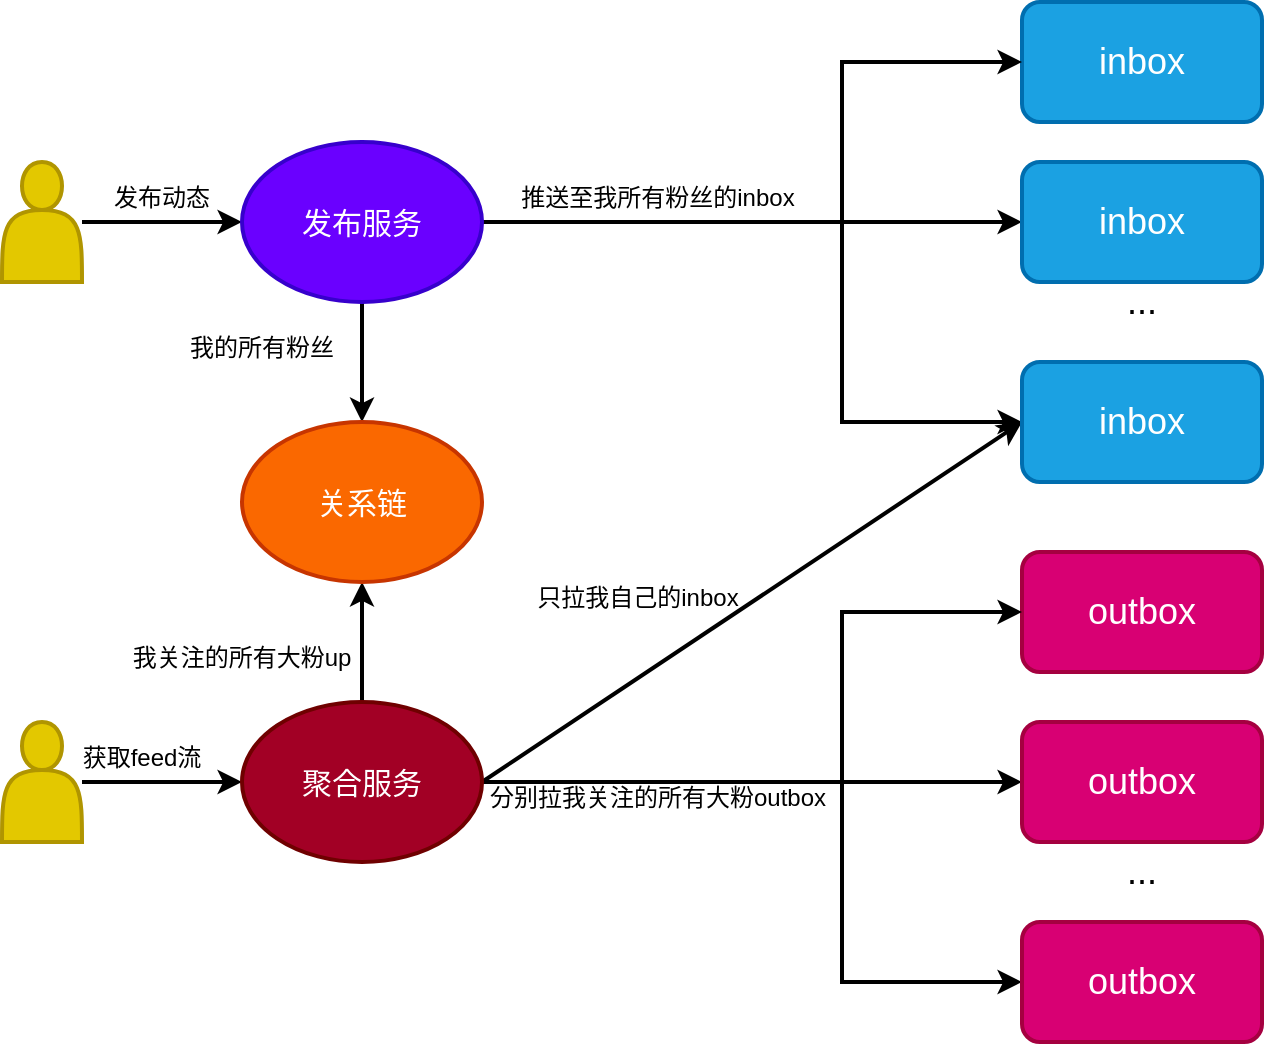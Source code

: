 <mxfile version="21.1.4" type="github">
  <diagram name="第 1 页" id="T4l5YdtfBi07WJmN0s0r">
    <mxGraphModel dx="1434" dy="796" grid="1" gridSize="10" guides="1" tooltips="1" connect="1" arrows="1" fold="1" page="1" pageScale="1" pageWidth="827" pageHeight="1169" math="0" shadow="0">
      <root>
        <mxCell id="0" />
        <mxCell id="1" parent="0" />
        <mxCell id="dN75JIiPyu12IOEwJFPf-1" value="&lt;font style=&quot;font-size: 18px;&quot;&gt;outbox&lt;/font&gt;" style="rounded=1;whiteSpace=wrap;html=1;strokeWidth=2;fillColor=#d80073;fontColor=#ffffff;strokeColor=#A50040;" vertex="1" parent="1">
          <mxGeometry x="570" y="295" width="120" height="60" as="geometry" />
        </mxCell>
        <mxCell id="dN75JIiPyu12IOEwJFPf-2" value="&lt;font style=&quot;font-size: 18px;&quot;&gt;inbox&lt;/font&gt;" style="rounded=1;whiteSpace=wrap;html=1;strokeWidth=2;fillColor=#1ba1e2;fontColor=#ffffff;strokeColor=#006EAF;" vertex="1" parent="1">
          <mxGeometry x="570" y="20" width="120" height="60" as="geometry" />
        </mxCell>
        <mxCell id="dN75JIiPyu12IOEwJFPf-27" style="edgeStyle=orthogonalEdgeStyle;rounded=0;orthogonalLoop=1;jettySize=auto;html=1;entryX=0;entryY=0.5;entryDx=0;entryDy=0;strokeWidth=2;" edge="1" parent="1" source="dN75JIiPyu12IOEwJFPf-3" target="dN75JIiPyu12IOEwJFPf-6">
          <mxGeometry relative="1" as="geometry" />
        </mxCell>
        <mxCell id="dN75JIiPyu12IOEwJFPf-3" value="" style="shape=actor;whiteSpace=wrap;html=1;strokeWidth=2;fillColor=#e3c800;fontColor=#000000;strokeColor=#B09500;" vertex="1" parent="1">
          <mxGeometry x="60" y="100" width="40" height="60" as="geometry" />
        </mxCell>
        <mxCell id="dN75JIiPyu12IOEwJFPf-41" style="edgeStyle=orthogonalEdgeStyle;rounded=0;orthogonalLoop=1;jettySize=auto;html=1;entryX=0;entryY=0.5;entryDx=0;entryDy=0;strokeWidth=2;" edge="1" parent="1" source="dN75JIiPyu12IOEwJFPf-4" target="dN75JIiPyu12IOEwJFPf-7">
          <mxGeometry relative="1" as="geometry" />
        </mxCell>
        <mxCell id="dN75JIiPyu12IOEwJFPf-4" value="" style="shape=actor;whiteSpace=wrap;html=1;strokeWidth=2;fillColor=#e3c800;fontColor=#000000;strokeColor=#B09500;" vertex="1" parent="1">
          <mxGeometry x="60" y="380" width="40" height="60" as="geometry" />
        </mxCell>
        <mxCell id="dN75JIiPyu12IOEwJFPf-18" style="edgeStyle=orthogonalEdgeStyle;rounded=0;orthogonalLoop=1;jettySize=auto;html=1;strokeWidth=2;" edge="1" parent="1" source="dN75JIiPyu12IOEwJFPf-6" target="dN75JIiPyu12IOEwJFPf-8">
          <mxGeometry relative="1" as="geometry">
            <Array as="points">
              <mxPoint x="240" y="220" />
              <mxPoint x="240" y="220" />
            </Array>
          </mxGeometry>
        </mxCell>
        <mxCell id="dN75JIiPyu12IOEwJFPf-29" style="edgeStyle=orthogonalEdgeStyle;rounded=0;orthogonalLoop=1;jettySize=auto;html=1;entryX=0;entryY=0.5;entryDx=0;entryDy=0;strokeWidth=2;" edge="1" parent="1" source="dN75JIiPyu12IOEwJFPf-6" target="dN75JIiPyu12IOEwJFPf-2">
          <mxGeometry relative="1" as="geometry">
            <Array as="points">
              <mxPoint x="480" y="130" />
              <mxPoint x="480" y="50" />
            </Array>
          </mxGeometry>
        </mxCell>
        <mxCell id="dN75JIiPyu12IOEwJFPf-30" style="edgeStyle=orthogonalEdgeStyle;rounded=0;orthogonalLoop=1;jettySize=auto;html=1;entryX=0;entryY=0.5;entryDx=0;entryDy=0;strokeWidth=2;" edge="1" parent="1" source="dN75JIiPyu12IOEwJFPf-6" target="dN75JIiPyu12IOEwJFPf-13">
          <mxGeometry relative="1" as="geometry" />
        </mxCell>
        <mxCell id="dN75JIiPyu12IOEwJFPf-31" style="edgeStyle=orthogonalEdgeStyle;rounded=0;orthogonalLoop=1;jettySize=auto;html=1;entryX=0;entryY=0.5;entryDx=0;entryDy=0;strokeWidth=2;" edge="1" parent="1" target="dN75JIiPyu12IOEwJFPf-14">
          <mxGeometry relative="1" as="geometry">
            <mxPoint x="310" y="130" as="sourcePoint" />
            <Array as="points">
              <mxPoint x="480" y="130" />
              <mxPoint x="480" y="230" />
            </Array>
          </mxGeometry>
        </mxCell>
        <mxCell id="dN75JIiPyu12IOEwJFPf-6" value="&lt;span style=&quot;font-size: 15px;&quot;&gt;发布服务&lt;/span&gt;" style="ellipse;whiteSpace=wrap;html=1;strokeWidth=2;fillColor=#6a00ff;fontColor=#ffffff;strokeColor=#3700CC;" vertex="1" parent="1">
          <mxGeometry x="180" y="90" width="120" height="80" as="geometry" />
        </mxCell>
        <mxCell id="dN75JIiPyu12IOEwJFPf-17" style="edgeStyle=orthogonalEdgeStyle;rounded=0;orthogonalLoop=1;jettySize=auto;html=1;strokeWidth=2;" edge="1" parent="1" source="dN75JIiPyu12IOEwJFPf-7" target="dN75JIiPyu12IOEwJFPf-8">
          <mxGeometry relative="1" as="geometry">
            <Array as="points">
              <mxPoint x="240" y="320" />
              <mxPoint x="240" y="320" />
            </Array>
          </mxGeometry>
        </mxCell>
        <mxCell id="dN75JIiPyu12IOEwJFPf-34" style="edgeStyle=orthogonalEdgeStyle;rounded=0;orthogonalLoop=1;jettySize=auto;html=1;entryX=0;entryY=0.5;entryDx=0;entryDy=0;strokeWidth=2;" edge="1" parent="1" source="dN75JIiPyu12IOEwJFPf-7" target="dN75JIiPyu12IOEwJFPf-10">
          <mxGeometry relative="1" as="geometry" />
        </mxCell>
        <mxCell id="dN75JIiPyu12IOEwJFPf-36" style="edgeStyle=orthogonalEdgeStyle;rounded=0;orthogonalLoop=1;jettySize=auto;html=1;entryX=0;entryY=0.5;entryDx=0;entryDy=0;strokeWidth=2;" edge="1" parent="1" source="dN75JIiPyu12IOEwJFPf-7" target="dN75JIiPyu12IOEwJFPf-11">
          <mxGeometry relative="1" as="geometry">
            <Array as="points">
              <mxPoint x="480" y="410" />
              <mxPoint x="480" y="510" />
            </Array>
          </mxGeometry>
        </mxCell>
        <mxCell id="dN75JIiPyu12IOEwJFPf-38" style="rounded=0;orthogonalLoop=1;jettySize=auto;html=1;exitX=1;exitY=0.5;exitDx=0;exitDy=0;entryX=0;entryY=0.5;entryDx=0;entryDy=0;strokeWidth=2;" edge="1" parent="1" source="dN75JIiPyu12IOEwJFPf-7" target="dN75JIiPyu12IOEwJFPf-14">
          <mxGeometry relative="1" as="geometry" />
        </mxCell>
        <mxCell id="dN75JIiPyu12IOEwJFPf-45" style="edgeStyle=orthogonalEdgeStyle;rounded=0;orthogonalLoop=1;jettySize=auto;html=1;entryX=0;entryY=0.5;entryDx=0;entryDy=0;strokeWidth=2;" edge="1" parent="1" source="dN75JIiPyu12IOEwJFPf-7" target="dN75JIiPyu12IOEwJFPf-1">
          <mxGeometry relative="1" as="geometry">
            <Array as="points">
              <mxPoint x="480" y="410" />
              <mxPoint x="480" y="325" />
            </Array>
          </mxGeometry>
        </mxCell>
        <mxCell id="dN75JIiPyu12IOEwJFPf-7" value="&lt;font style=&quot;font-size: 15px;&quot;&gt;聚合服务&lt;/font&gt;" style="ellipse;whiteSpace=wrap;html=1;strokeWidth=2;fillColor=#a20025;fontColor=#ffffff;strokeColor=#6F0000;" vertex="1" parent="1">
          <mxGeometry x="180" y="370" width="120" height="80" as="geometry" />
        </mxCell>
        <mxCell id="dN75JIiPyu12IOEwJFPf-8" value="&lt;font color=&quot;#ffffff&quot; style=&quot;font-size: 15px;&quot;&gt;关系链&lt;/font&gt;" style="ellipse;whiteSpace=wrap;html=1;strokeWidth=2;fillColor=#fa6800;fontColor=#000000;strokeColor=#C73500;" vertex="1" parent="1">
          <mxGeometry x="180" y="230" width="120" height="80" as="geometry" />
        </mxCell>
        <mxCell id="dN75JIiPyu12IOEwJFPf-10" value="&lt;font style=&quot;font-size: 18px;&quot;&gt;outbox&lt;/font&gt;" style="rounded=1;whiteSpace=wrap;html=1;strokeWidth=2;fillColor=#d80073;fontColor=#ffffff;strokeColor=#A50040;" vertex="1" parent="1">
          <mxGeometry x="570" y="380" width="120" height="60" as="geometry" />
        </mxCell>
        <mxCell id="dN75JIiPyu12IOEwJFPf-11" value="&lt;font style=&quot;font-size: 18px;&quot;&gt;outbox&lt;/font&gt;" style="rounded=1;whiteSpace=wrap;html=1;strokeWidth=2;fillColor=#d80073;fontColor=#ffffff;strokeColor=#A50040;" vertex="1" parent="1">
          <mxGeometry x="570" y="480" width="120" height="60" as="geometry" />
        </mxCell>
        <mxCell id="dN75JIiPyu12IOEwJFPf-13" value="&lt;font style=&quot;font-size: 18px;&quot;&gt;inbox&lt;/font&gt;" style="rounded=1;whiteSpace=wrap;html=1;strokeWidth=2;fillColor=#1ba1e2;fontColor=#ffffff;strokeColor=#006EAF;" vertex="1" parent="1">
          <mxGeometry x="570" y="100" width="120" height="60" as="geometry" />
        </mxCell>
        <mxCell id="dN75JIiPyu12IOEwJFPf-14" value="&lt;font style=&quot;font-size: 18px;&quot;&gt;inbox&lt;/font&gt;" style="rounded=1;whiteSpace=wrap;html=1;strokeWidth=2;fillColor=#1ba1e2;fontColor=#ffffff;strokeColor=#006EAF;" vertex="1" parent="1">
          <mxGeometry x="570" y="200" width="120" height="60" as="geometry" />
        </mxCell>
        <mxCell id="dN75JIiPyu12IOEwJFPf-16" value="我关注的所有大粉up" style="text;strokeColor=none;align=center;fillColor=none;html=1;verticalAlign=middle;whiteSpace=wrap;rounded=0;" vertex="1" parent="1">
          <mxGeometry x="120" y="340" width="120" height="15" as="geometry" />
        </mxCell>
        <mxCell id="dN75JIiPyu12IOEwJFPf-19" value="我的所有粉丝" style="text;strokeColor=none;align=center;fillColor=none;html=1;verticalAlign=middle;whiteSpace=wrap;rounded=0;" vertex="1" parent="1">
          <mxGeometry x="130" y="185" width="120" height="15" as="geometry" />
        </mxCell>
        <mxCell id="dN75JIiPyu12IOEwJFPf-23" value="&lt;font style=&quot;font-size: 18px;&quot;&gt;...&lt;/font&gt;" style="text;strokeColor=none;align=center;fillColor=none;html=1;verticalAlign=middle;whiteSpace=wrap;rounded=0;" vertex="1" parent="1">
          <mxGeometry x="615" y="155" width="30" height="30" as="geometry" />
        </mxCell>
        <mxCell id="dN75JIiPyu12IOEwJFPf-24" value="推送至我所有粉丝的inbox" style="text;strokeColor=none;align=center;fillColor=none;html=1;verticalAlign=middle;whiteSpace=wrap;rounded=0;" vertex="1" parent="1">
          <mxGeometry x="318" y="110" width="140" height="15" as="geometry" />
        </mxCell>
        <mxCell id="dN75JIiPyu12IOEwJFPf-26" value="&lt;font style=&quot;font-size: 18px;&quot;&gt;...&lt;/font&gt;" style="text;strokeColor=none;align=center;fillColor=none;html=1;verticalAlign=middle;whiteSpace=wrap;rounded=0;" vertex="1" parent="1">
          <mxGeometry x="615" y="440" width="30" height="30" as="geometry" />
        </mxCell>
        <mxCell id="dN75JIiPyu12IOEwJFPf-28" value="发布动态" style="text;strokeColor=none;align=center;fillColor=none;html=1;verticalAlign=middle;whiteSpace=wrap;rounded=0;" vertex="1" parent="1">
          <mxGeometry x="80" y="110" width="120" height="15" as="geometry" />
        </mxCell>
        <mxCell id="dN75JIiPyu12IOEwJFPf-35" style="edgeStyle=orthogonalEdgeStyle;rounded=0;orthogonalLoop=1;jettySize=auto;html=1;exitX=0.5;exitY=1;exitDx=0;exitDy=0;" edge="1" parent="1" source="dN75JIiPyu12IOEwJFPf-11" target="dN75JIiPyu12IOEwJFPf-11">
          <mxGeometry relative="1" as="geometry" />
        </mxCell>
        <mxCell id="dN75JIiPyu12IOEwJFPf-37" value="分别拉我关注的所有大粉outbox" style="text;strokeColor=none;align=center;fillColor=none;html=1;verticalAlign=middle;whiteSpace=wrap;rounded=0;" vertex="1" parent="1">
          <mxGeometry x="290" y="410" width="196" height="15" as="geometry" />
        </mxCell>
        <mxCell id="dN75JIiPyu12IOEwJFPf-46" value="只拉我自己的inbox" style="text;strokeColor=none;align=center;fillColor=none;html=1;verticalAlign=middle;whiteSpace=wrap;rounded=0;" vertex="1" parent="1">
          <mxGeometry x="280" y="310" width="196" height="15" as="geometry" />
        </mxCell>
        <mxCell id="dN75JIiPyu12IOEwJFPf-47" value="获取feed流" style="text;strokeColor=none;align=center;fillColor=none;html=1;verticalAlign=middle;whiteSpace=wrap;rounded=0;" vertex="1" parent="1">
          <mxGeometry x="70" y="390" width="120" height="15" as="geometry" />
        </mxCell>
        <mxCell id="dN75JIiPyu12IOEwJFPf-48" style="edgeStyle=orthogonalEdgeStyle;rounded=0;orthogonalLoop=1;jettySize=auto;html=1;exitX=0.5;exitY=1;exitDx=0;exitDy=0;" edge="1" parent="1" source="dN75JIiPyu12IOEwJFPf-47" target="dN75JIiPyu12IOEwJFPf-47">
          <mxGeometry relative="1" as="geometry" />
        </mxCell>
      </root>
    </mxGraphModel>
  </diagram>
</mxfile>
